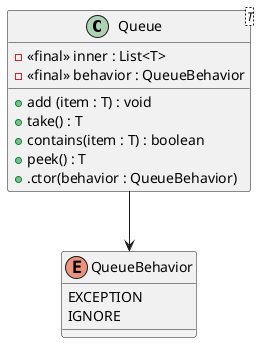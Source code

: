 @startuml

class Queue<T>{
- <<final>> inner : List<T>
- <<final>> behavior : QueueBehavior
+ add (item : T) : void
+ take() : T
+ contains(item : T) : boolean
+ peek() : T
+ .ctor(behavior : QueueBehavior)
}

enum QueueBehavior{
  EXCEPTION
  IGNORE
}

Queue --> QueueBehavior


@enduml
